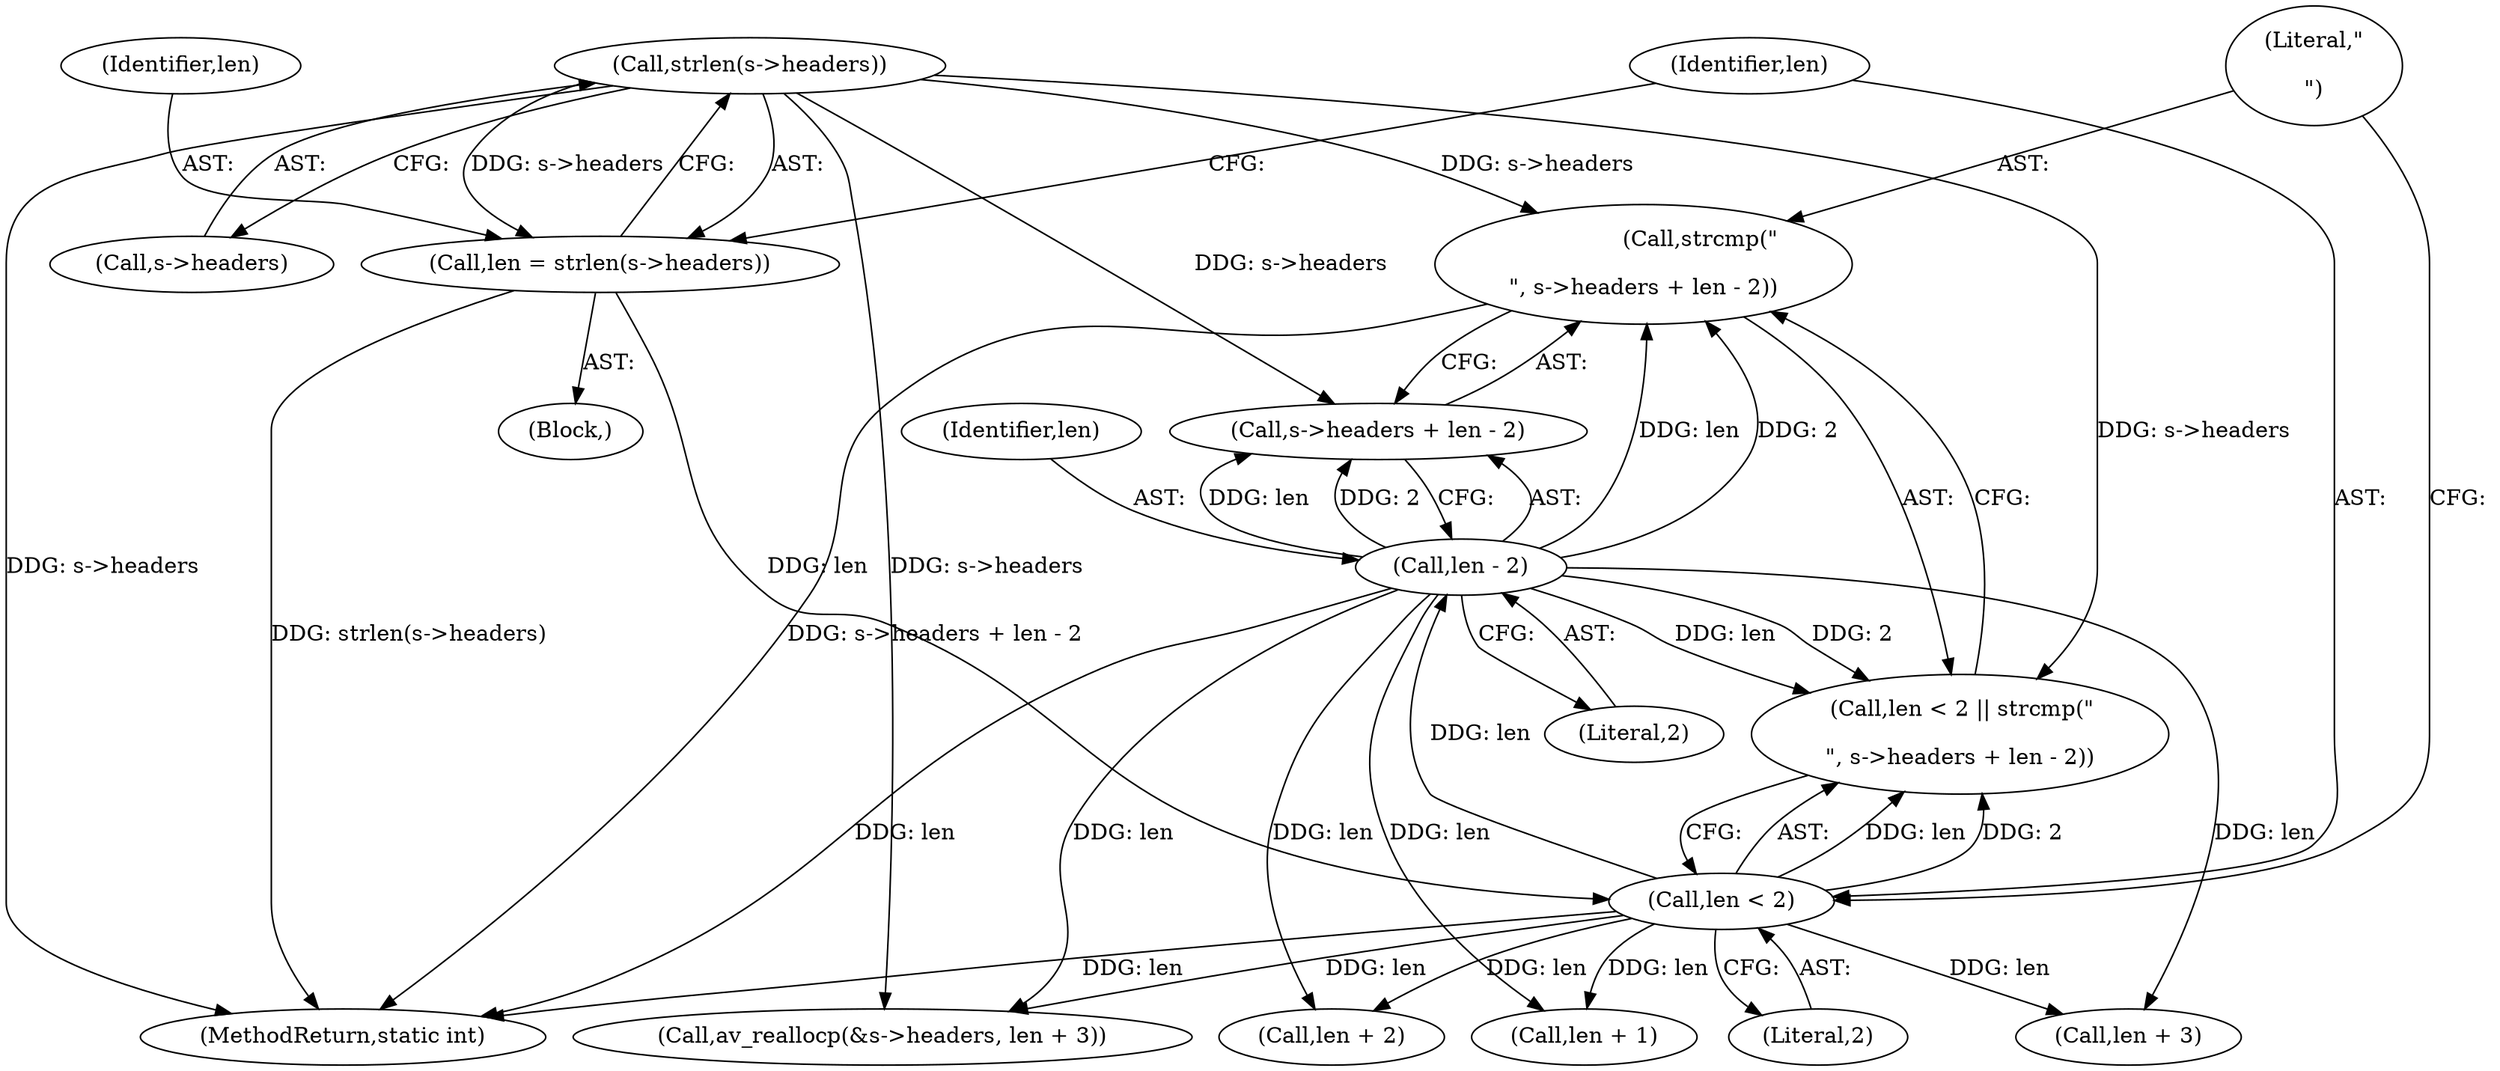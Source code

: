 digraph "0_FFmpeg_2a05c8f813de6f2278827734bf8102291e7484aa_1@API" {
"1000177" [label="(Call,strcmp(\"\r\n\", s->headers + len - 2))"];
"1000168" [label="(Call,strlen(s->headers))"];
"1000183" [label="(Call,len - 2)"];
"1000174" [label="(Call,len < 2)"];
"1000166" [label="(Call,len = strlen(s->headers))"];
"1000176" [label="(Literal,2)"];
"1000175" [label="(Identifier,len)"];
"1000259" [label="(MethodReturn,static int)"];
"1000177" [label="(Call,strcmp(\"\r\n\", s->headers + len - 2))"];
"1000228" [label="(Call,len + 2)"];
"1000184" [label="(Identifier,len)"];
"1000166" [label="(Call,len = strlen(s->headers))"];
"1000193" [label="(Call,av_reallocp(&s->headers, len + 3))"];
"1000183" [label="(Call,len - 2)"];
"1000219" [label="(Call,len + 1)"];
"1000164" [label="(Block,)"];
"1000168" [label="(Call,strlen(s->headers))"];
"1000178" [label="(Literal,\"\r\n\")"];
"1000169" [label="(Call,s->headers)"];
"1000179" [label="(Call,s->headers + len - 2)"];
"1000174" [label="(Call,len < 2)"];
"1000173" [label="(Call,len < 2 || strcmp(\"\r\n\", s->headers + len - 2))"];
"1000185" [label="(Literal,2)"];
"1000167" [label="(Identifier,len)"];
"1000198" [label="(Call,len + 3)"];
"1000177" -> "1000173"  [label="AST: "];
"1000177" -> "1000179"  [label="CFG: "];
"1000178" -> "1000177"  [label="AST: "];
"1000179" -> "1000177"  [label="AST: "];
"1000173" -> "1000177"  [label="CFG: "];
"1000177" -> "1000259"  [label="DDG: s->headers + len - 2"];
"1000168" -> "1000177"  [label="DDG: s->headers"];
"1000183" -> "1000177"  [label="DDG: len"];
"1000183" -> "1000177"  [label="DDG: 2"];
"1000168" -> "1000166"  [label="AST: "];
"1000168" -> "1000169"  [label="CFG: "];
"1000169" -> "1000168"  [label="AST: "];
"1000166" -> "1000168"  [label="CFG: "];
"1000168" -> "1000259"  [label="DDG: s->headers"];
"1000168" -> "1000166"  [label="DDG: s->headers"];
"1000168" -> "1000173"  [label="DDG: s->headers"];
"1000168" -> "1000179"  [label="DDG: s->headers"];
"1000168" -> "1000193"  [label="DDG: s->headers"];
"1000183" -> "1000179"  [label="AST: "];
"1000183" -> "1000185"  [label="CFG: "];
"1000184" -> "1000183"  [label="AST: "];
"1000185" -> "1000183"  [label="AST: "];
"1000179" -> "1000183"  [label="CFG: "];
"1000183" -> "1000259"  [label="DDG: len"];
"1000183" -> "1000173"  [label="DDG: len"];
"1000183" -> "1000173"  [label="DDG: 2"];
"1000183" -> "1000179"  [label="DDG: len"];
"1000183" -> "1000179"  [label="DDG: 2"];
"1000174" -> "1000183"  [label="DDG: len"];
"1000183" -> "1000193"  [label="DDG: len"];
"1000183" -> "1000198"  [label="DDG: len"];
"1000183" -> "1000219"  [label="DDG: len"];
"1000183" -> "1000228"  [label="DDG: len"];
"1000174" -> "1000173"  [label="AST: "];
"1000174" -> "1000176"  [label="CFG: "];
"1000175" -> "1000174"  [label="AST: "];
"1000176" -> "1000174"  [label="AST: "];
"1000178" -> "1000174"  [label="CFG: "];
"1000173" -> "1000174"  [label="CFG: "];
"1000174" -> "1000259"  [label="DDG: len"];
"1000174" -> "1000173"  [label="DDG: len"];
"1000174" -> "1000173"  [label="DDG: 2"];
"1000166" -> "1000174"  [label="DDG: len"];
"1000174" -> "1000193"  [label="DDG: len"];
"1000174" -> "1000198"  [label="DDG: len"];
"1000174" -> "1000219"  [label="DDG: len"];
"1000174" -> "1000228"  [label="DDG: len"];
"1000166" -> "1000164"  [label="AST: "];
"1000167" -> "1000166"  [label="AST: "];
"1000175" -> "1000166"  [label="CFG: "];
"1000166" -> "1000259"  [label="DDG: strlen(s->headers)"];
}
